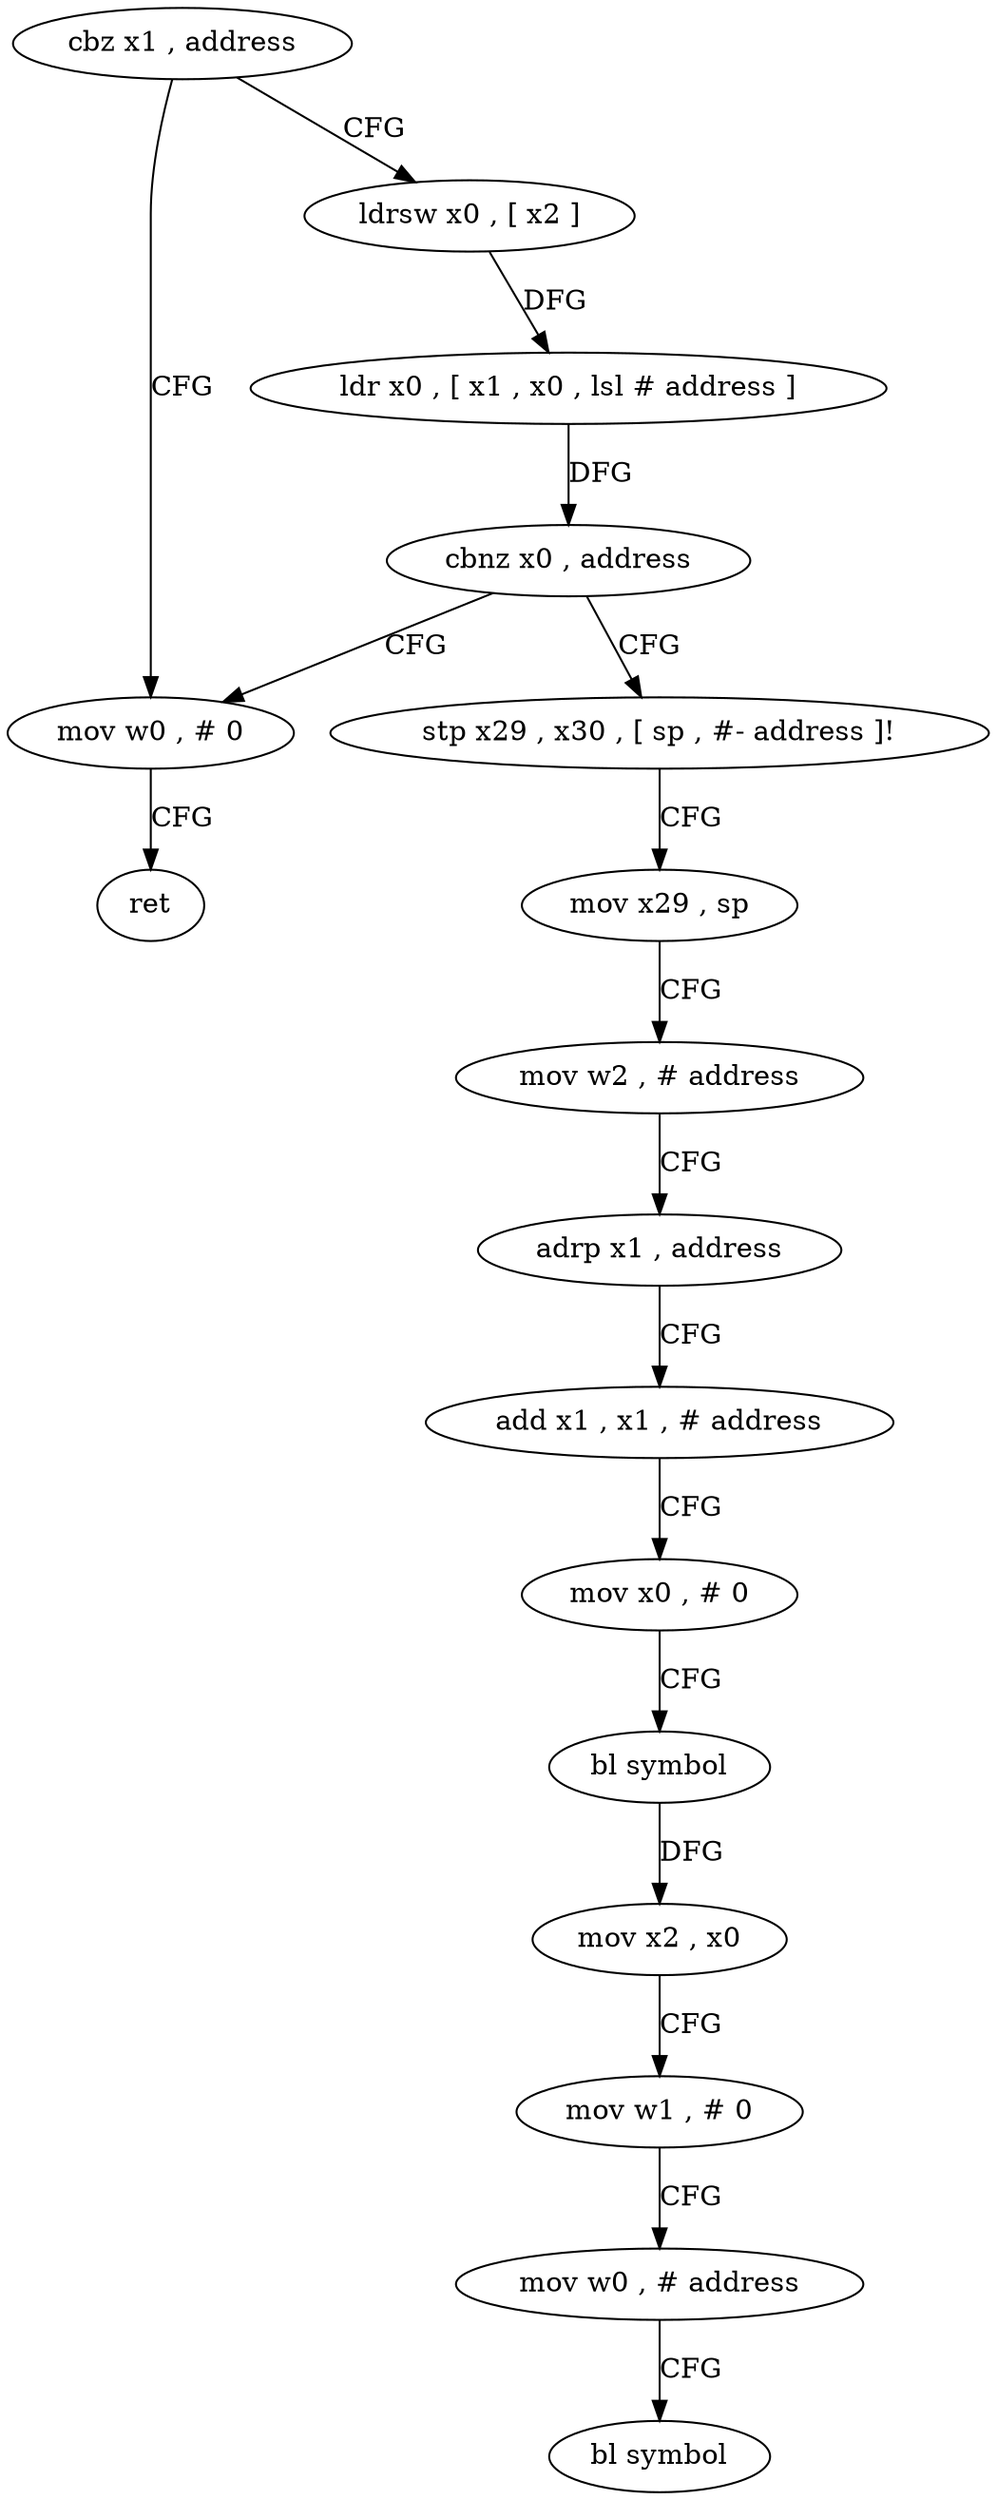 digraph "func" {
"4244092" [label = "cbz x1 , address" ]
"4244108" [label = "mov w0 , # 0" ]
"4244096" [label = "ldrsw x0 , [ x2 ]" ]
"4244112" [label = "ret" ]
"4244100" [label = "ldr x0 , [ x1 , x0 , lsl # address ]" ]
"4244104" [label = "cbnz x0 , address" ]
"4244116" [label = "stp x29 , x30 , [ sp , #- address ]!" ]
"4244120" [label = "mov x29 , sp" ]
"4244124" [label = "mov w2 , # address" ]
"4244128" [label = "adrp x1 , address" ]
"4244132" [label = "add x1 , x1 , # address" ]
"4244136" [label = "mov x0 , # 0" ]
"4244140" [label = "bl symbol" ]
"4244144" [label = "mov x2 , x0" ]
"4244148" [label = "mov w1 , # 0" ]
"4244152" [label = "mov w0 , # address" ]
"4244156" [label = "bl symbol" ]
"4244092" -> "4244108" [ label = "CFG" ]
"4244092" -> "4244096" [ label = "CFG" ]
"4244108" -> "4244112" [ label = "CFG" ]
"4244096" -> "4244100" [ label = "DFG" ]
"4244100" -> "4244104" [ label = "DFG" ]
"4244104" -> "4244116" [ label = "CFG" ]
"4244104" -> "4244108" [ label = "CFG" ]
"4244116" -> "4244120" [ label = "CFG" ]
"4244120" -> "4244124" [ label = "CFG" ]
"4244124" -> "4244128" [ label = "CFG" ]
"4244128" -> "4244132" [ label = "CFG" ]
"4244132" -> "4244136" [ label = "CFG" ]
"4244136" -> "4244140" [ label = "CFG" ]
"4244140" -> "4244144" [ label = "DFG" ]
"4244144" -> "4244148" [ label = "CFG" ]
"4244148" -> "4244152" [ label = "CFG" ]
"4244152" -> "4244156" [ label = "CFG" ]
}
